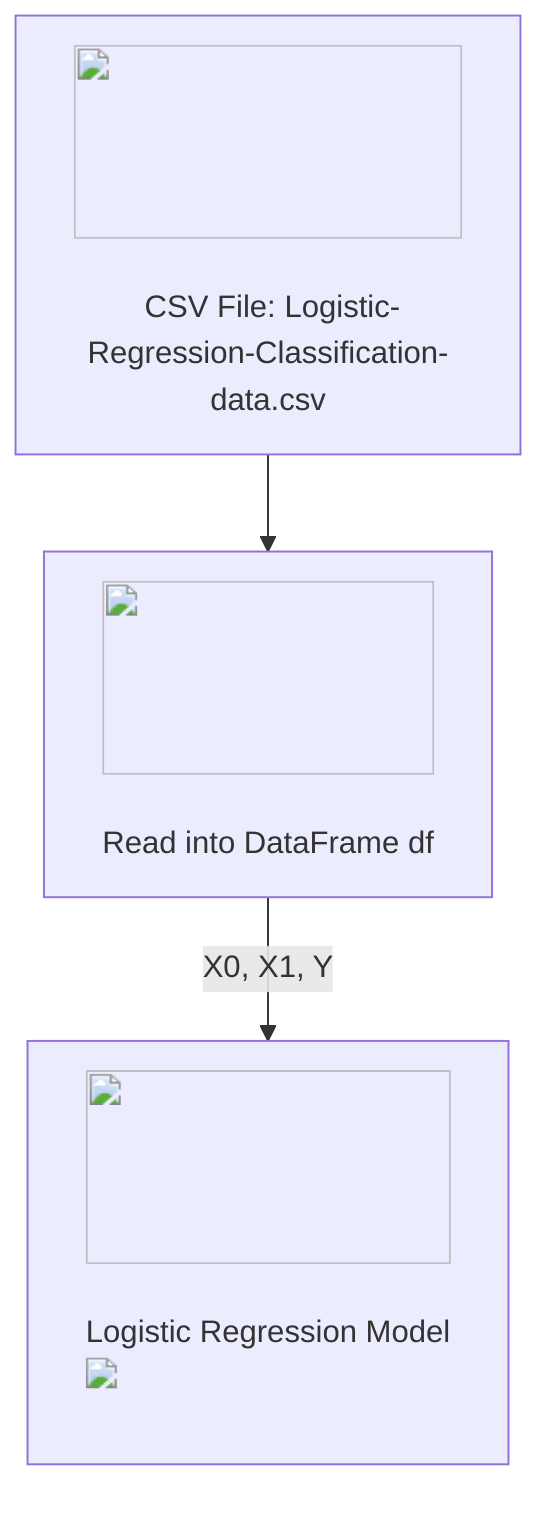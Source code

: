 flowchart TD
    A["<img src='icons/file.svg' width=100 height=100/> <br/> CSV File: Logistic-Regression-Classification-data.csv"] --> B["<img src='icons/table.svg' width=100 height=100/> <br/> Read into DataFrame df"]
    B -- X0, X1, Y --> C["<img src='icons/brain.svg' width=100 height=100/> <br/> Logistic Regression Model <br/> <img src='dummy_plots/logistic_regression_plot_8a4f.svg'/> <br/> "]
